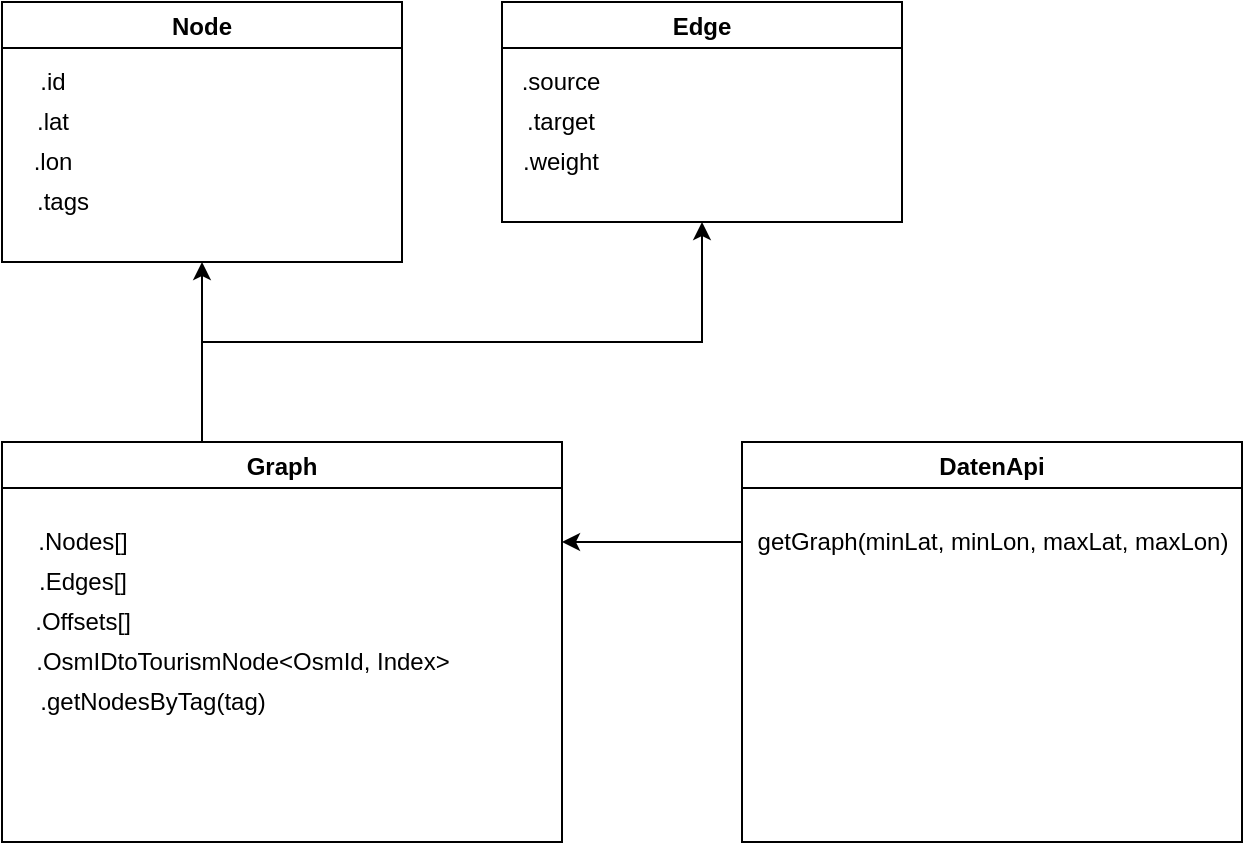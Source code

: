 <mxfile version="18.0.8" type="device"><diagram id="C5RBs43oDa-KdzZeNtuy" name="Page-1"><mxGraphModel dx="813" dy="435" grid="1" gridSize="10" guides="1" tooltips="1" connect="1" arrows="1" fold="1" page="1" pageScale="1" pageWidth="827" pageHeight="1169" math="0" shadow="0"><root><mxCell id="WIyWlLk6GJQsqaUBKTNV-0"/><mxCell id="WIyWlLk6GJQsqaUBKTNV-1" parent="WIyWlLk6GJQsqaUBKTNV-0"/><mxCell id="WA2uwYdOY2W5dtG7eNYF-6" value="DatenApi" style="swimlane;" vertex="1" parent="WIyWlLk6GJQsqaUBKTNV-1"><mxGeometry x="480" y="230" width="250" height="200" as="geometry"/></mxCell><mxCell id="WA2uwYdOY2W5dtG7eNYF-8" value="getGraph(minLat, minLon, maxLat, maxLon)" style="text;html=1;align=center;verticalAlign=middle;resizable=0;points=[];autosize=1;strokeColor=none;fillColor=none;" vertex="1" parent="WA2uwYdOY2W5dtG7eNYF-6"><mxGeometry y="40" width="250" height="20" as="geometry"/></mxCell><mxCell id="WA2uwYdOY2W5dtG7eNYF-34" style="edgeStyle=orthogonalEdgeStyle;rounded=0;orthogonalLoop=1;jettySize=auto;html=1;entryX=0.5;entryY=1;entryDx=0;entryDy=0;" edge="1" parent="WIyWlLk6GJQsqaUBKTNV-1" source="WA2uwYdOY2W5dtG7eNYF-7" target="WA2uwYdOY2W5dtG7eNYF-15"><mxGeometry relative="1" as="geometry"><Array as="points"><mxPoint x="210" y="180"/><mxPoint x="460" y="180"/></Array></mxGeometry></mxCell><mxCell id="WA2uwYdOY2W5dtG7eNYF-38" style="edgeStyle=orthogonalEdgeStyle;rounded=0;orthogonalLoop=1;jettySize=auto;html=1;entryX=0.5;entryY=1;entryDx=0;entryDy=0;" edge="1" parent="WIyWlLk6GJQsqaUBKTNV-1" source="WA2uwYdOY2W5dtG7eNYF-7" target="WA2uwYdOY2W5dtG7eNYF-14"><mxGeometry relative="1" as="geometry"><Array as="points"><mxPoint x="210" y="200"/><mxPoint x="210" y="200"/></Array></mxGeometry></mxCell><mxCell id="WA2uwYdOY2W5dtG7eNYF-7" value="Graph" style="swimlane;" vertex="1" parent="WIyWlLk6GJQsqaUBKTNV-1"><mxGeometry x="110" y="230" width="280" height="200" as="geometry"/></mxCell><mxCell id="WA2uwYdOY2W5dtG7eNYF-9" value=".Nodes[]" style="text;html=1;align=center;verticalAlign=middle;resizable=0;points=[];autosize=1;strokeColor=none;fillColor=none;" vertex="1" parent="WA2uwYdOY2W5dtG7eNYF-7"><mxGeometry x="10" y="40" width="60" height="20" as="geometry"/></mxCell><mxCell id="WA2uwYdOY2W5dtG7eNYF-10" value=".Edges[]" style="text;html=1;align=center;verticalAlign=middle;resizable=0;points=[];autosize=1;strokeColor=none;fillColor=none;" vertex="1" parent="WA2uwYdOY2W5dtG7eNYF-7"><mxGeometry x="10" y="60" width="60" height="20" as="geometry"/></mxCell><mxCell id="WA2uwYdOY2W5dtG7eNYF-11" value=".Offsets[]" style="text;html=1;align=center;verticalAlign=middle;resizable=0;points=[];autosize=1;strokeColor=none;fillColor=none;" vertex="1" parent="WA2uwYdOY2W5dtG7eNYF-7"><mxGeometry x="10" y="80" width="60" height="20" as="geometry"/></mxCell><mxCell id="WA2uwYdOY2W5dtG7eNYF-25" value=".getNodesByTag(tag)" style="text;html=1;align=center;verticalAlign=middle;resizable=0;points=[];autosize=1;strokeColor=none;fillColor=none;" vertex="1" parent="WA2uwYdOY2W5dtG7eNYF-7"><mxGeometry x="10" y="120" width="130" height="20" as="geometry"/></mxCell><mxCell id="WA2uwYdOY2W5dtG7eNYF-39" value=".OsmIDtoTourismNode&amp;lt;OsmId, Index&amp;gt;" style="text;html=1;align=center;verticalAlign=middle;resizable=0;points=[];autosize=1;strokeColor=none;fillColor=none;" vertex="1" parent="WA2uwYdOY2W5dtG7eNYF-7"><mxGeometry x="10" y="100" width="220" height="20" as="geometry"/></mxCell><mxCell id="WA2uwYdOY2W5dtG7eNYF-12" style="edgeStyle=orthogonalEdgeStyle;rounded=0;orthogonalLoop=1;jettySize=auto;html=1;entryX=1;entryY=0.25;entryDx=0;entryDy=0;" edge="1" parent="WIyWlLk6GJQsqaUBKTNV-1" source="WA2uwYdOY2W5dtG7eNYF-8" target="WA2uwYdOY2W5dtG7eNYF-7"><mxGeometry relative="1" as="geometry"/></mxCell><mxCell id="WA2uwYdOY2W5dtG7eNYF-14" value="Node" style="swimlane;" vertex="1" parent="WIyWlLk6GJQsqaUBKTNV-1"><mxGeometry x="110" y="10" width="200" height="130" as="geometry"/></mxCell><mxCell id="WA2uwYdOY2W5dtG7eNYF-16" value=".id" style="text;html=1;align=center;verticalAlign=middle;resizable=0;points=[];autosize=1;strokeColor=none;fillColor=none;" vertex="1" parent="WA2uwYdOY2W5dtG7eNYF-14"><mxGeometry x="10" y="30" width="30" height="20" as="geometry"/></mxCell><mxCell id="WA2uwYdOY2W5dtG7eNYF-18" value=".lat" style="text;html=1;align=center;verticalAlign=middle;resizable=0;points=[];autosize=1;strokeColor=none;fillColor=none;" vertex="1" parent="WA2uwYdOY2W5dtG7eNYF-14"><mxGeometry x="10" y="50" width="30" height="20" as="geometry"/></mxCell><mxCell id="WA2uwYdOY2W5dtG7eNYF-19" value=".lon" style="text;html=1;align=center;verticalAlign=middle;resizable=0;points=[];autosize=1;strokeColor=none;fillColor=none;" vertex="1" parent="WA2uwYdOY2W5dtG7eNYF-14"><mxGeometry x="10" y="70" width="30" height="20" as="geometry"/></mxCell><mxCell id="WA2uwYdOY2W5dtG7eNYF-20" value=".tags" style="text;html=1;align=center;verticalAlign=middle;resizable=0;points=[];autosize=1;strokeColor=none;fillColor=none;" vertex="1" parent="WA2uwYdOY2W5dtG7eNYF-14"><mxGeometry x="10" y="90" width="40" height="20" as="geometry"/></mxCell><mxCell id="WA2uwYdOY2W5dtG7eNYF-15" value="Edge" style="swimlane;" vertex="1" parent="WIyWlLk6GJQsqaUBKTNV-1"><mxGeometry x="360" y="10" width="200" height="110" as="geometry"/></mxCell><mxCell id="WA2uwYdOY2W5dtG7eNYF-17" value=".source" style="text;html=1;align=center;verticalAlign=middle;resizable=0;points=[];autosize=1;strokeColor=none;fillColor=none;" vertex="1" parent="WA2uwYdOY2W5dtG7eNYF-15"><mxGeometry x="4" y="30" width="50" height="20" as="geometry"/></mxCell><mxCell id="WA2uwYdOY2W5dtG7eNYF-21" value=".target" style="text;html=1;align=center;verticalAlign=middle;resizable=0;points=[];autosize=1;strokeColor=none;fillColor=none;" vertex="1" parent="WA2uwYdOY2W5dtG7eNYF-15"><mxGeometry x="4" y="50" width="50" height="20" as="geometry"/></mxCell><mxCell id="WA2uwYdOY2W5dtG7eNYF-22" value=".weight" style="text;html=1;align=center;verticalAlign=middle;resizable=0;points=[];autosize=1;strokeColor=none;fillColor=none;" vertex="1" parent="WA2uwYdOY2W5dtG7eNYF-15"><mxGeometry x="4" y="70" width="50" height="20" as="geometry"/></mxCell></root></mxGraphModel></diagram></mxfile>